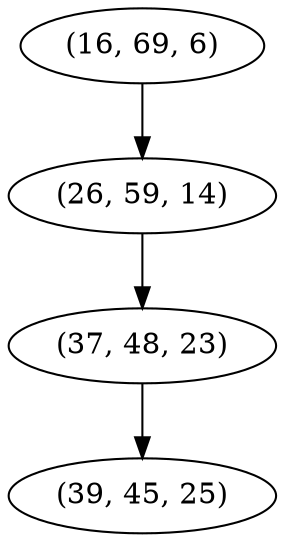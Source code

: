 digraph tree {
    "(16, 69, 6)";
    "(26, 59, 14)";
    "(37, 48, 23)";
    "(39, 45, 25)";
    "(16, 69, 6)" -> "(26, 59, 14)";
    "(26, 59, 14)" -> "(37, 48, 23)";
    "(37, 48, 23)" -> "(39, 45, 25)";
}
